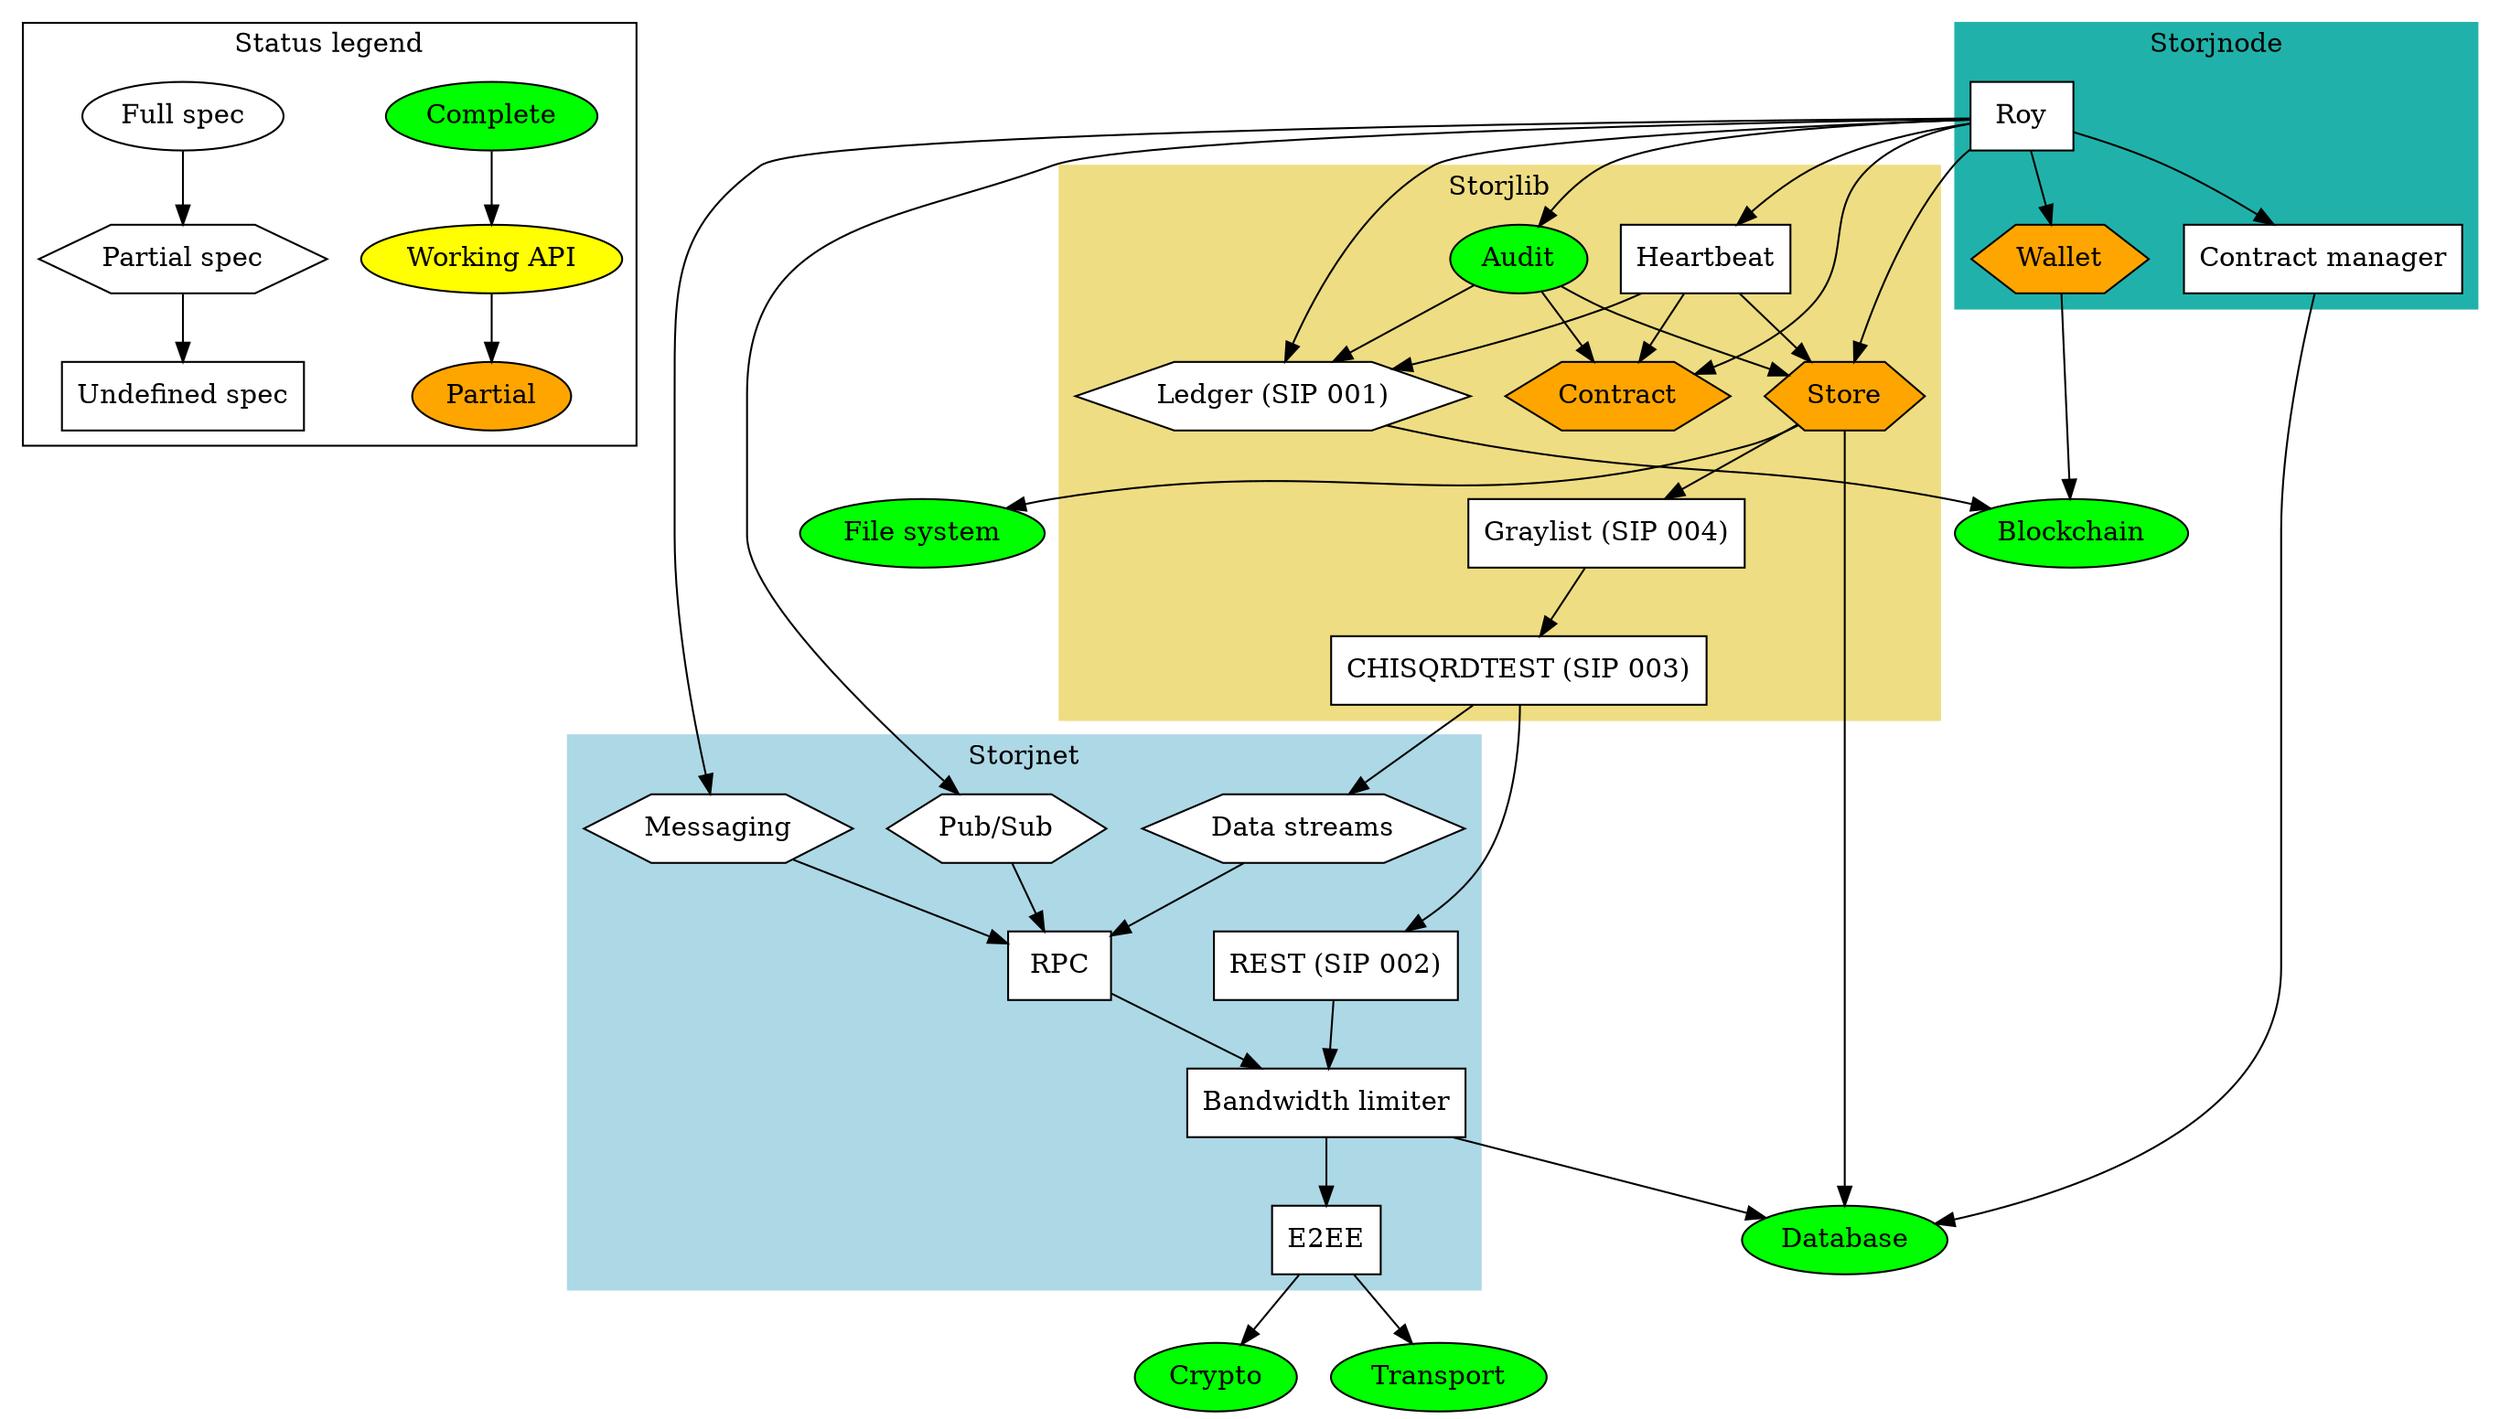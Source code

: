 // syntax guide: http://www.graphviz.org/pdf/dotguide.pdf
// compile png: `dot -Tpng status.dot -o status.png`
// compile pdf: `dot -Tpdf status.dot -o status.pdf`


digraph G {
    node [shape="box", style="filled", color="black", fillcolor="white"];

    // LEGEND
    subgraph cluster_0 {
        label = "Status legend";

        "Complete" [fillcolor=green, shape=ellipse];
        "Working API" [fillcolor=yellow, shape=ellipse];
        "Partial" [fillcolor=orange, shape=ellipse];

        "Full spec" [shape=ellipse];
        "Partial spec" [shape=hexagon];
        "Undefined spec" [shape=box];
    };
    "Complete" -> "Working API" -> "Partial";
    "Full spec" -> "Partial spec" -> "Undefined spec";


    // STORJNET
    subgraph cluster_1 {
        label = "Storjnet";
        style=filled;
        color=lightblue;

        "Pub/Sub" [shape=hexagon]; // enable publishing and subscribing to events
        "Data streams" [shape=hexagon]; // full duplex data transfer
        "Messaging" [shape=hexagon]; // to shortcut the pubsub after peer found
        "RPC"; // rpc calls and data transfer between clients
        "E2EE"; // End-to-end encryption
        "Bandwidth limiter";
        "REST (SIP 002)"; // put/get shards
    };
    "Pub/Sub" -> "RPC";
    "Messaging" -> "RPC";
    "Data streams" -> "RPC";
    "RPC" -> "Bandwidth limiter";
    "REST (SIP 002)" -> "Bandwidth limiter";
    "Bandwidth limiter" -> "E2EE";
    "E2EE" -> "Crypto";
    "E2EE" -> "Transport";
    "Bandwidth limiter" -> "Database";

    // STORJLIB
    subgraph cluster_2 {
        label = "Storjlib";
        style=filled;
        color=lightgoldenrod;

        "Contract" [fillcolor=orange, shape=hexagon]; // terms of a storage contract between peers
        "Audit" [fillcolor=green, shape=ellipse]; // track state of a contract over time
        "Store" [fillcolor=orange, shape=hexagon];
        "Heartbeat";
        "Ledger (SIP 001)" [shape=hexagon];
        "Graylist (SIP 004)";
        "CHISQRDTEST (SIP 003)";
    };
    "Audit" -> "Contract"; // when/how to perform the audit
    "Audit" -> "Store"; // perform audit challange
    "Audit" -> "Ledger (SIP 001)"; // save result in ledger
    "Heartbeat" -> "Contract";
    "Heartbeat" -> "Store"; // perform heartbeat challange
    "Heartbeat" -> "Ledger (SIP 001)"; // save result in ledger
    "Store" -> "File system";
    "Store" -> "Graylist (SIP 004)";
    "Store" -> "Database";
    "Ledger (SIP 001)" -> "Blockchain";
    "Graylist (SIP 004)" -> "CHISQRDTEST (SIP 003)";
    "CHISQRDTEST (SIP 003)" -> "Data streams";
    "CHISQRDTEST (SIP 003)" -> "REST (SIP 002)";

    // STORJNODE
    subgraph cluster_3 {
        label = "Storjnode";
        style=filled;
        color=lightseagreen;

        "Roy"; // for sending/receiving of funds for services used 
        "Wallet" [fillcolor=orange, shape=hexagon];
        "Contract manager"; // Store contracts
    };
    "Roy" -> "Contract manager";
    "Contract manager" -> "Database";
    "Wallet" -> "Blockchain";
    "Roy" -> "Messaging";
    "Roy" -> "Audit"; // perform audits
    "Roy" -> "Contract"; // verify agreed to use/provide a service
    "Roy" -> "Heartbeat";
    "Roy" -> "Ledger (SIP 001)"; // verify service was used/provided
    "Roy" -> "Wallet"; // transfer funds
    "Roy" -> "Pub/Sub"; // ask/bid on contracts
    "Roy" -> "Store";

    // EXTERNAL
    "File system" [fillcolor=green, shape=ellipse];
    "Crypto" [fillcolor=green, shape=ellipse];
    "Database" [fillcolor=green, shape=ellipse];
    "Blockchain" [fillcolor=green, shape=ellipse];
    "Transport" [fillcolor=green, shape=ellipse];
}
